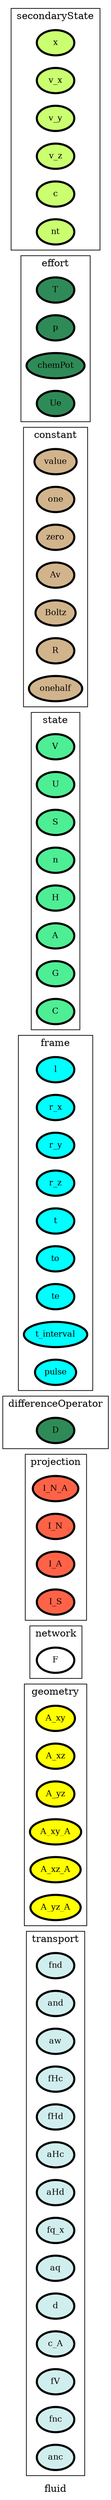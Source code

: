 digraph fluid {
label=fluid;
rankdir=LR;
subgraph cluster_fluid___transport {
label=transport;
rankdir=LR;
V_101 [fillcolor=lightcyan2, fontsize=12, label=fnd, penwidth=3, style=filled];
V_104 [fillcolor=lightcyan2, fontsize=12, label=and, penwidth=3, style=filled];
V_105 [fillcolor=lightcyan2, fontsize=12, label=aw, penwidth=3, style=filled];
V_109 [fillcolor=lightcyan2, fontsize=12, label=fHc, penwidth=3, style=filled];
V_110 [fillcolor=lightcyan2, fontsize=12, label=fHd, penwidth=3, style=filled];
V_111 [fillcolor=lightcyan2, fontsize=12, label=aHc, penwidth=3, style=filled];
V_112 [fillcolor=lightcyan2, fontsize=12, label=aHd, penwidth=3, style=filled];
V_83 [fillcolor=lightcyan2, fontsize=12, label=fq_x, penwidth=3, style=filled];
V_84 [fillcolor=lightcyan2, fontsize=12, label=aq, penwidth=3, style=filled];
V_86 [fillcolor=lightcyan2, fontsize=12, label=d, penwidth=3, style=filled];
V_87 [fillcolor=lightcyan2, fontsize=12, label=c_A, penwidth=3, style=filled];
V_91 [fillcolor=lightcyan2, fontsize=12, label=fV, penwidth=3, style=filled];
V_92 [fillcolor=lightcyan2, fontsize=12, label=fnc, penwidth=3, style=filled];
V_93 [fillcolor=lightcyan2, fontsize=12, label=anc, penwidth=3, style=filled];
}

subgraph cluster_fluid___geometry {
label=geometry;
rankdir=LR;
V_65 [fillcolor=yellow, fontsize=12, label=A_xy, penwidth=3, style=filled];
V_66 [fillcolor=yellow, fontsize=12, label=A_xz, penwidth=3, style=filled];
V_67 [fillcolor=yellow, fontsize=12, label=A_yz, penwidth=3, style=filled];
V_68 [fillcolor=yellow, fontsize=12, label=A_xy_A, penwidth=3, style=filled];
V_69 [fillcolor=yellow, fontsize=12, label=A_xz_A, penwidth=3, style=filled];
V_70 [fillcolor=yellow, fontsize=12, label=A_yz_A, penwidth=3, style=filled];
}

subgraph cluster_fluid___properties {
label=properties;
rankdir=LR;
}

subgraph cluster_fluid___network {
label=network;
rankdir=LR;
V_10 [fillcolor=white, fontsize=12, label=F, penwidth=3, style=filled];
}

subgraph cluster_fluid___projection {
label=projection;
rankdir=LR;
V_48 [fillcolor=tomato, fontsize=12, label=I_N_A, penwidth=3, style=filled];
V_96 [fillcolor=tomato, fontsize=12, label=I_N, penwidth=3, style=filled];
V_97 [fillcolor=tomato, fontsize=12, label=I_A, penwidth=3, style=filled];
V_98 [fillcolor=tomato, fontsize=12, label=I_S, penwidth=3, style=filled];
}

subgraph cluster_fluid___differenceOperator {
label=differenceOperator;
rankdir=LR;
V_64 [fillcolor=seagreen, fontsize=12, label=D, penwidth=3, style=filled];
}

subgraph cluster_fluid___frame {
label=frame;
rankdir=LR;
V_11 [fillcolor=cyan, fontsize=12, label=l, penwidth=3, style=filled];
V_12 [fillcolor=cyan, fontsize=12, label=r_x, penwidth=3, style=filled];
V_13 [fillcolor=cyan, fontsize=12, label=r_y, penwidth=3, style=filled];
V_14 [fillcolor=cyan, fontsize=12, label=r_z, penwidth=3, style=filled];
V_4 [fillcolor=cyan, fontsize=12, label=t, penwidth=3, style=filled];
V_5 [fillcolor=cyan, fontsize=12, label=to, penwidth=3, style=filled];
V_6 [fillcolor=cyan, fontsize=12, label=te, penwidth=3, style=filled];
V_7 [fillcolor=cyan, fontsize=12, label=t_interval, penwidth=3, style=filled];
V_9 [fillcolor=cyan, fontsize=12, label=pulse, penwidth=3, style=filled];
}

subgraph cluster_fluid___state {
label=state;
rankdir=LR;
V_15 [fillcolor=seagreen2, fontsize=12, label=V, penwidth=3, style=filled];
V_16 [fillcolor=seagreen2, fontsize=12, label=U, penwidth=3, style=filled];
V_17 [fillcolor=seagreen2, fontsize=12, label=S, penwidth=3, style=filled];
V_18 [fillcolor=seagreen2, fontsize=12, label=n, penwidth=3, style=filled];
V_22 [fillcolor=seagreen2, fontsize=12, label=H, penwidth=3, style=filled];
V_23 [fillcolor=seagreen2, fontsize=12, label=A, penwidth=3, style=filled];
V_24 [fillcolor=seagreen2, fontsize=12, label=G, penwidth=3, style=filled];
V_25 [fillcolor=seagreen2, fontsize=12, label=C, penwidth=3, style=filled];
}

subgraph cluster_fluid___constant {
label=constant;
rankdir=LR;
V_1 [fillcolor=tan, fontsize=12, label=value, penwidth=3, style=filled];
V_2 [fillcolor=tan, fontsize=12, label=one, penwidth=3, style=filled];
V_3 [fillcolor=tan, fontsize=12, label=zero, penwidth=3, style=filled];
V_32 [fillcolor=tan, fontsize=12, label=Av, penwidth=3, style=filled];
V_33 [fillcolor=tan, fontsize=12, label=Boltz, penwidth=3, style=filled];
V_34 [fillcolor=tan, fontsize=12, label=R, penwidth=3, style=filled];
V_8 [fillcolor=tan, fontsize=12, label=onehalf, penwidth=3, style=filled];
}

subgraph cluster_fluid___effort {
label=effort;
rankdir=LR;
V_19 [fillcolor=seagreen4, fontsize=12, label=T, penwidth=3, style=filled];
V_20 [fillcolor=seagreen4, fontsize=12, label=p, penwidth=3, style=filled];
V_21 [fillcolor=seagreen4, fontsize=12, label=chemPot, penwidth=3, style=filled];
V_35 [fillcolor=seagreen4, fontsize=12, label=Ue, penwidth=3, style=filled];
}

subgraph cluster_fluid___secondaryState {
label=secondaryState;
rankdir=LR;
V_100 [fillcolor=darkolivegreen1, fontsize=12, label=x, penwidth=3, style=filled];
V_27 [fillcolor=darkolivegreen1, fontsize=12, label=v_x, penwidth=3, style=filled];
V_28 [fillcolor=darkolivegreen1, fontsize=12, label=v_y, penwidth=3, style=filled];
V_29 [fillcolor=darkolivegreen1, fontsize=12, label=v_z, penwidth=3, style=filled];
V_85 [fillcolor=darkolivegreen1, fontsize=12, label=c, penwidth=3, style=filled];
V_99 [fillcolor=darkolivegreen1, fontsize=12, label=nt, penwidth=3, style=filled];
}

subgraph cluster_fluid___conversion {
label=conversion;
rankdir=LR;
}

subgraph cluster_fluid___diffState {
label=diffState;
rankdir=LR;
}

subgraph cluster_fluid___internalTransport {
label=internalTransport;
rankdir=LR;
}

}
